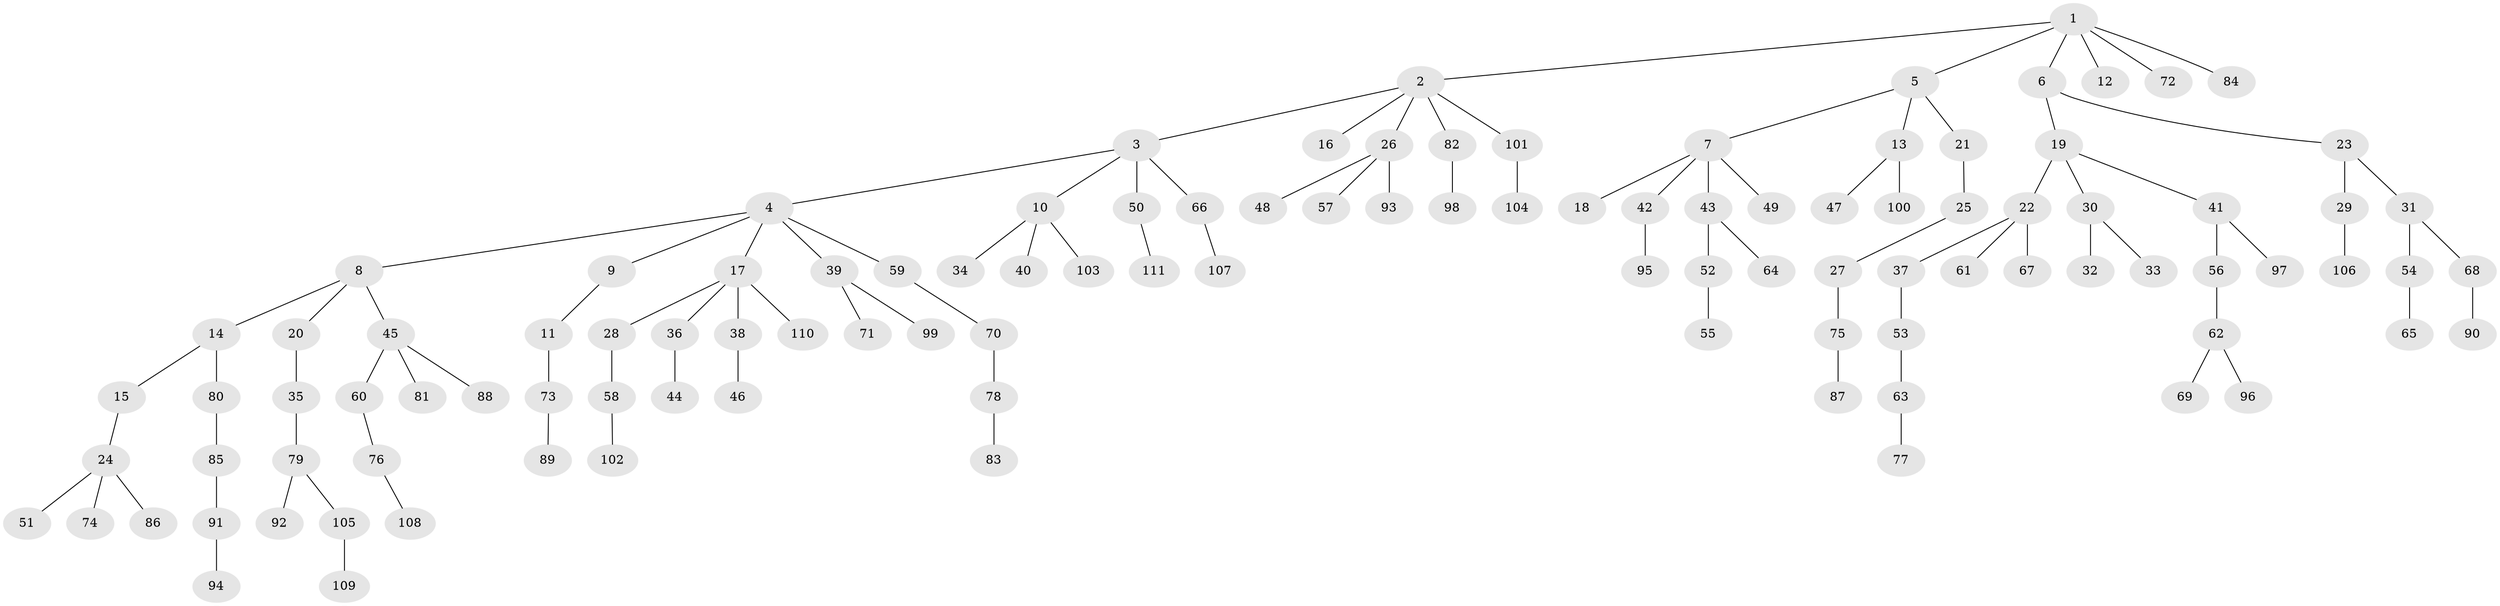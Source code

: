 // coarse degree distribution, {2: 0.3409090909090909, 1: 0.6136363636363636, 16: 0.022727272727272728, 13: 0.022727272727272728}
// Generated by graph-tools (version 1.1) at 2025/56/03/04/25 21:56:19]
// undirected, 111 vertices, 110 edges
graph export_dot {
graph [start="1"]
  node [color=gray90,style=filled];
  1;
  2;
  3;
  4;
  5;
  6;
  7;
  8;
  9;
  10;
  11;
  12;
  13;
  14;
  15;
  16;
  17;
  18;
  19;
  20;
  21;
  22;
  23;
  24;
  25;
  26;
  27;
  28;
  29;
  30;
  31;
  32;
  33;
  34;
  35;
  36;
  37;
  38;
  39;
  40;
  41;
  42;
  43;
  44;
  45;
  46;
  47;
  48;
  49;
  50;
  51;
  52;
  53;
  54;
  55;
  56;
  57;
  58;
  59;
  60;
  61;
  62;
  63;
  64;
  65;
  66;
  67;
  68;
  69;
  70;
  71;
  72;
  73;
  74;
  75;
  76;
  77;
  78;
  79;
  80;
  81;
  82;
  83;
  84;
  85;
  86;
  87;
  88;
  89;
  90;
  91;
  92;
  93;
  94;
  95;
  96;
  97;
  98;
  99;
  100;
  101;
  102;
  103;
  104;
  105;
  106;
  107;
  108;
  109;
  110;
  111;
  1 -- 2;
  1 -- 5;
  1 -- 6;
  1 -- 12;
  1 -- 72;
  1 -- 84;
  2 -- 3;
  2 -- 16;
  2 -- 26;
  2 -- 82;
  2 -- 101;
  3 -- 4;
  3 -- 10;
  3 -- 50;
  3 -- 66;
  4 -- 8;
  4 -- 9;
  4 -- 17;
  4 -- 39;
  4 -- 59;
  5 -- 7;
  5 -- 13;
  5 -- 21;
  6 -- 19;
  6 -- 23;
  7 -- 18;
  7 -- 42;
  7 -- 43;
  7 -- 49;
  8 -- 14;
  8 -- 20;
  8 -- 45;
  9 -- 11;
  10 -- 34;
  10 -- 40;
  10 -- 103;
  11 -- 73;
  13 -- 47;
  13 -- 100;
  14 -- 15;
  14 -- 80;
  15 -- 24;
  17 -- 28;
  17 -- 36;
  17 -- 38;
  17 -- 110;
  19 -- 22;
  19 -- 30;
  19 -- 41;
  20 -- 35;
  21 -- 25;
  22 -- 37;
  22 -- 61;
  22 -- 67;
  23 -- 29;
  23 -- 31;
  24 -- 51;
  24 -- 74;
  24 -- 86;
  25 -- 27;
  26 -- 48;
  26 -- 57;
  26 -- 93;
  27 -- 75;
  28 -- 58;
  29 -- 106;
  30 -- 32;
  30 -- 33;
  31 -- 54;
  31 -- 68;
  35 -- 79;
  36 -- 44;
  37 -- 53;
  38 -- 46;
  39 -- 71;
  39 -- 99;
  41 -- 56;
  41 -- 97;
  42 -- 95;
  43 -- 52;
  43 -- 64;
  45 -- 60;
  45 -- 81;
  45 -- 88;
  50 -- 111;
  52 -- 55;
  53 -- 63;
  54 -- 65;
  56 -- 62;
  58 -- 102;
  59 -- 70;
  60 -- 76;
  62 -- 69;
  62 -- 96;
  63 -- 77;
  66 -- 107;
  68 -- 90;
  70 -- 78;
  73 -- 89;
  75 -- 87;
  76 -- 108;
  78 -- 83;
  79 -- 92;
  79 -- 105;
  80 -- 85;
  82 -- 98;
  85 -- 91;
  91 -- 94;
  101 -- 104;
  105 -- 109;
}
